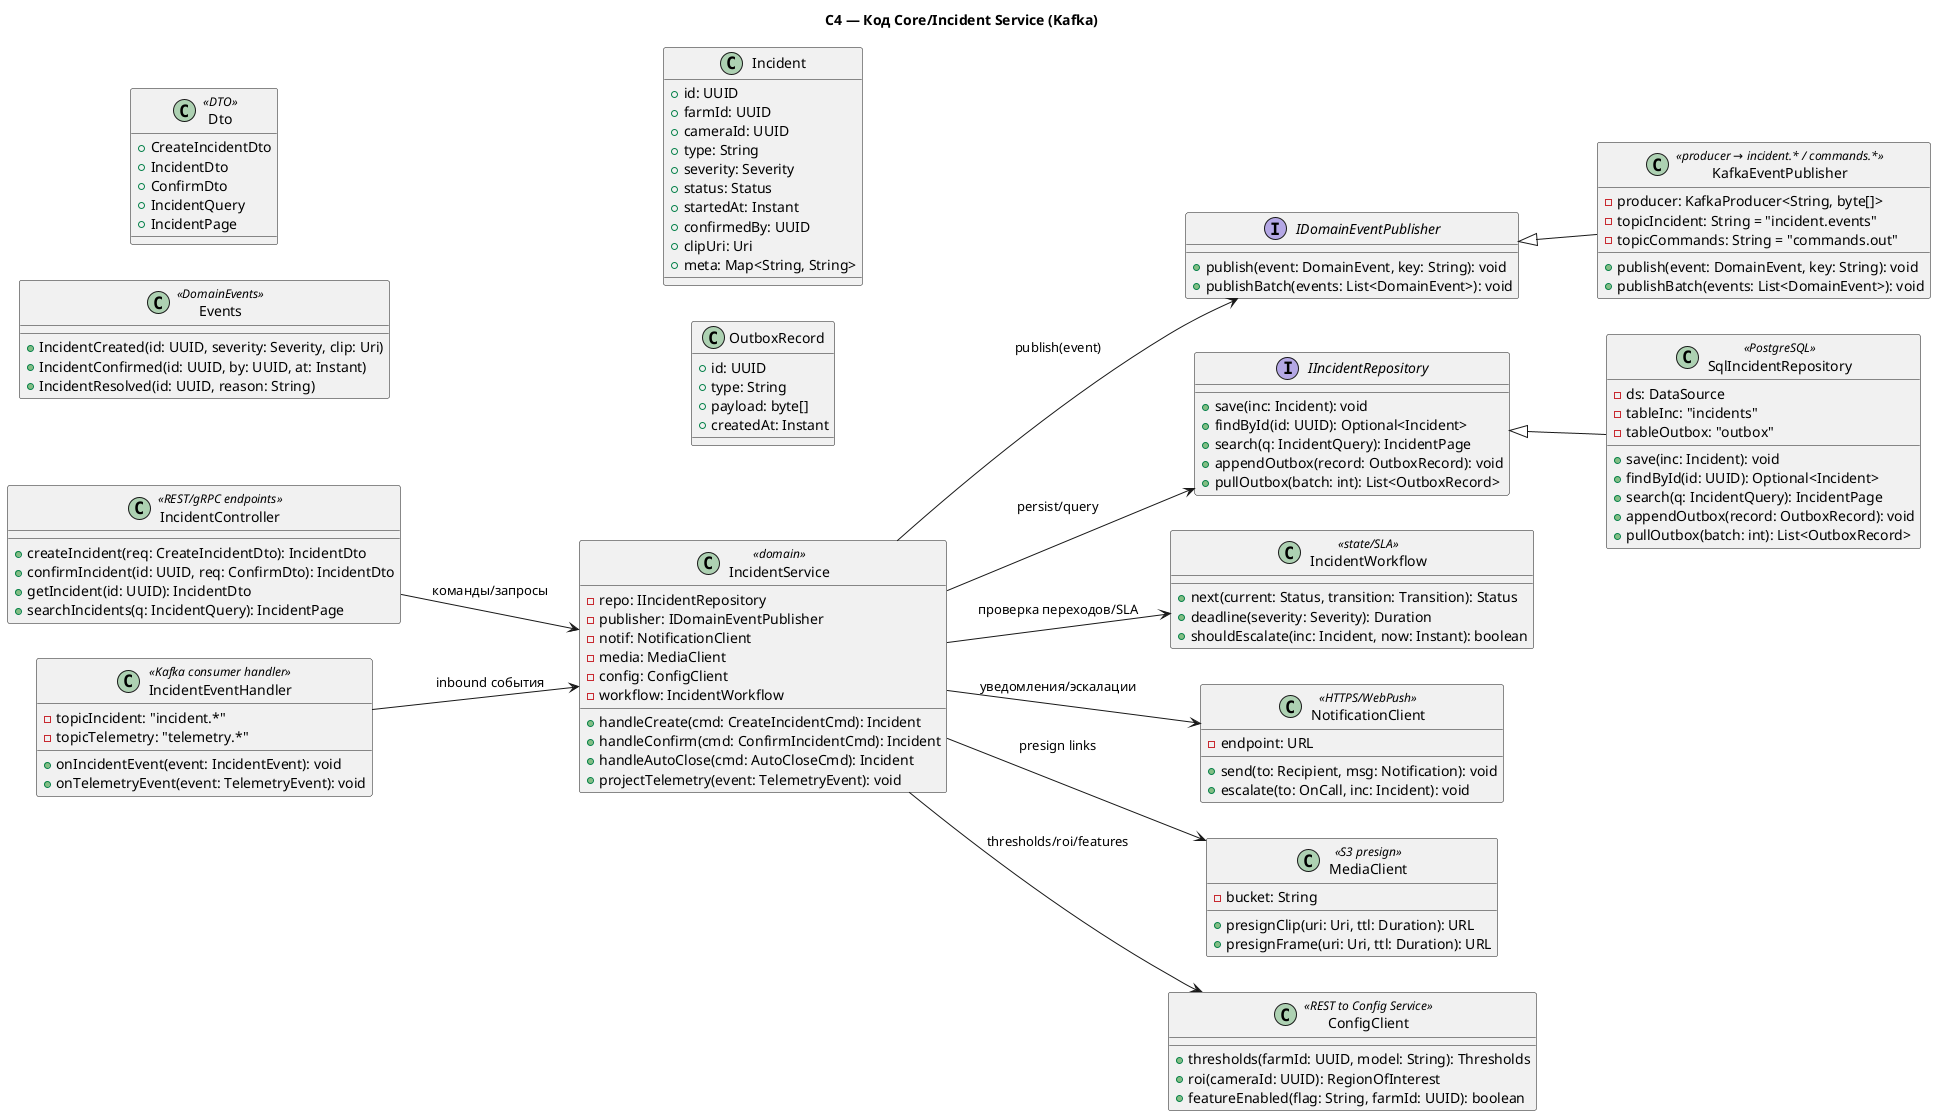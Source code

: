 @startuml C4-main-core

left to right direction

title C4 — Код Core/Incident Service (Kafka)

' Контроллер/хендлеры
class IncidentController <<REST/gRPC endpoints>> {
  +createIncident(req: CreateIncidentDto): IncidentDto
  +confirmIncident(id: UUID, req: ConfirmDto): IncidentDto
  +getIncident(id: UUID): IncidentDto
  +searchIncidents(q: IncidentQuery): IncidentPage
}

class IncidentEventHandler <<Kafka consumer handler>> {
  -topicIncident: "incident.*"
  -topicTelemetry: "telemetry.*"
  +onIncidentEvent(event: IncidentEvent): void
  +onTelemetryEvent(event: TelemetryEvent): void
}

' Домен
class IncidentService <<domain>> {
  -repo: IIncidentRepository
  -publisher: IDomainEventPublisher
  -notif: NotificationClient
  -media: MediaClient
  -config: ConfigClient
  -workflow: IncidentWorkflow
  +handleCreate(cmd: CreateIncidentCmd): Incident
  +handleConfirm(cmd: ConfirmIncidentCmd): Incident
  +handleAutoClose(cmd: AutoCloseCmd): Incident
  +projectTelemetry(event: TelemetryEvent): void
}

class IncidentWorkflow <<state/SLA>> {
  +next(current: Status, transition: Transition): Status
  +deadline(severity: Severity): Duration
  +shouldEscalate(inc: Incident, now: Instant): boolean
}

' Репозиторий/Outbox
interface IIncidentRepository {
  +save(inc: Incident): void
  +findById(id: UUID): Optional<Incident>
  +search(q: IncidentQuery): IncidentPage
  +appendOutbox(record: OutboxRecord): void
  +pullOutbox(batch: int): List<OutboxRecord>
}

class SqlIncidentRepository <<PostgreSQL>> {
  -ds: DataSource
  -tableInc: "incidents"
  -tableOutbox: "outbox"
  +save(inc: Incident): void
  +findById(id: UUID): Optional<Incident>
  +search(q: IncidentQuery): IncidentPage
  +appendOutbox(record: OutboxRecord): void
  +pullOutbox(batch: int): List<OutboxRecord>
}

' Паблишер событий
interface IDomainEventPublisher {
  +publish(event: DomainEvent, key: String): void
  +publishBatch(events: List<DomainEvent>): void
}

class KafkaEventPublisher <<producer → incident.* / commands.*>> {
  -producer: KafkaProducer<String, byte[]>
  -topicIncident: String = "incident.events"
  -topicCommands: String = "commands.out"
  +publish(event: DomainEvent, key: String): void
  +publishBatch(events: List<DomainEvent>): void
}

' Клиенты
class NotificationClient <<HTTPS/WebPush>> {
  -endpoint: URL
  +send(to: Recipient, msg: Notification): void
  +escalate(to: OnCall, inc: Incident): void
}

class MediaClient <<S3 presign>> {
  -bucket: String
  +presignClip(uri: Uri, ttl: Duration): URL
  +presignFrame(uri: Uri, ttl: Duration): URL
}

class ConfigClient <<REST to Config Service>> {
  +thresholds(farmId: UUID, model: String): Thresholds
  +roi(cameraId: UUID): RegionOfInterest
  +featureEnabled(flag: String, farmId: UUID): boolean
}

' DTO/Events/Entities
class Dto <<DTO>> {
  +CreateIncidentDto
  +IncidentDto
  +ConfirmDto
  +IncidentQuery
  +IncidentPage
}

class Events <<DomainEvents>> {
  +IncidentCreated(id: UUID, severity: Severity, clip: Uri)
  +IncidentConfirmed(id: UUID, by: UUID, at: Instant)
  +IncidentResolved(id: UUID, reason: String)
}

class Incident {
  +id: UUID
  +farmId: UUID
  +cameraId: UUID
  +type: String
  +severity: Severity
  +status: Status
  +startedAt: Instant
  +confirmedBy: UUID
  +clipUri: Uri
  +meta: Map<String, String>
}

class OutboxRecord {
  +id: UUID
  +type: String
  +payload: byte[]
  +createdAt: Instant
}

' Связи
IncidentController --> IncidentService : команды/запросы
IncidentEventHandler --> IncidentService : inbound события
IncidentService --> IIncidentRepository : persist/query
SqlIncidentRepository -up-|> IIncidentRepository
IncidentService --> IDomainEventPublisher : publish(event)
KafkaEventPublisher -up-|> IDomainEventPublisher
IncidentService --> NotificationClient : уведомления/эскалации
IncidentService --> MediaClient : presign links
IncidentService --> ConfigClient : thresholds/roi/features
IncidentService --> IncidentWorkflow : проверка переходов/SLA

' Раскомментируйте связи ниже, чтобы показать зависимости моделей (что чем пользуется)
'IncidentController ..> Dto : uses
'IncidentEventHandler ..> Events : consumes
'IncidentService ..> Incident : manipulates
'IncidentService ..> Events : raises
'IIncidentRepository ..> Incident : persists
'SqlIncidentRepository ..> Incident : maps
'IIncidentRepository ..> OutboxRecord : outbox
'SqlIncidentRepository ..> OutboxRecord : outbox
'IDomainEventPublisher ..> Events : publishes
'KafkaEventPublisher ..> Events : publishes

@enduml
